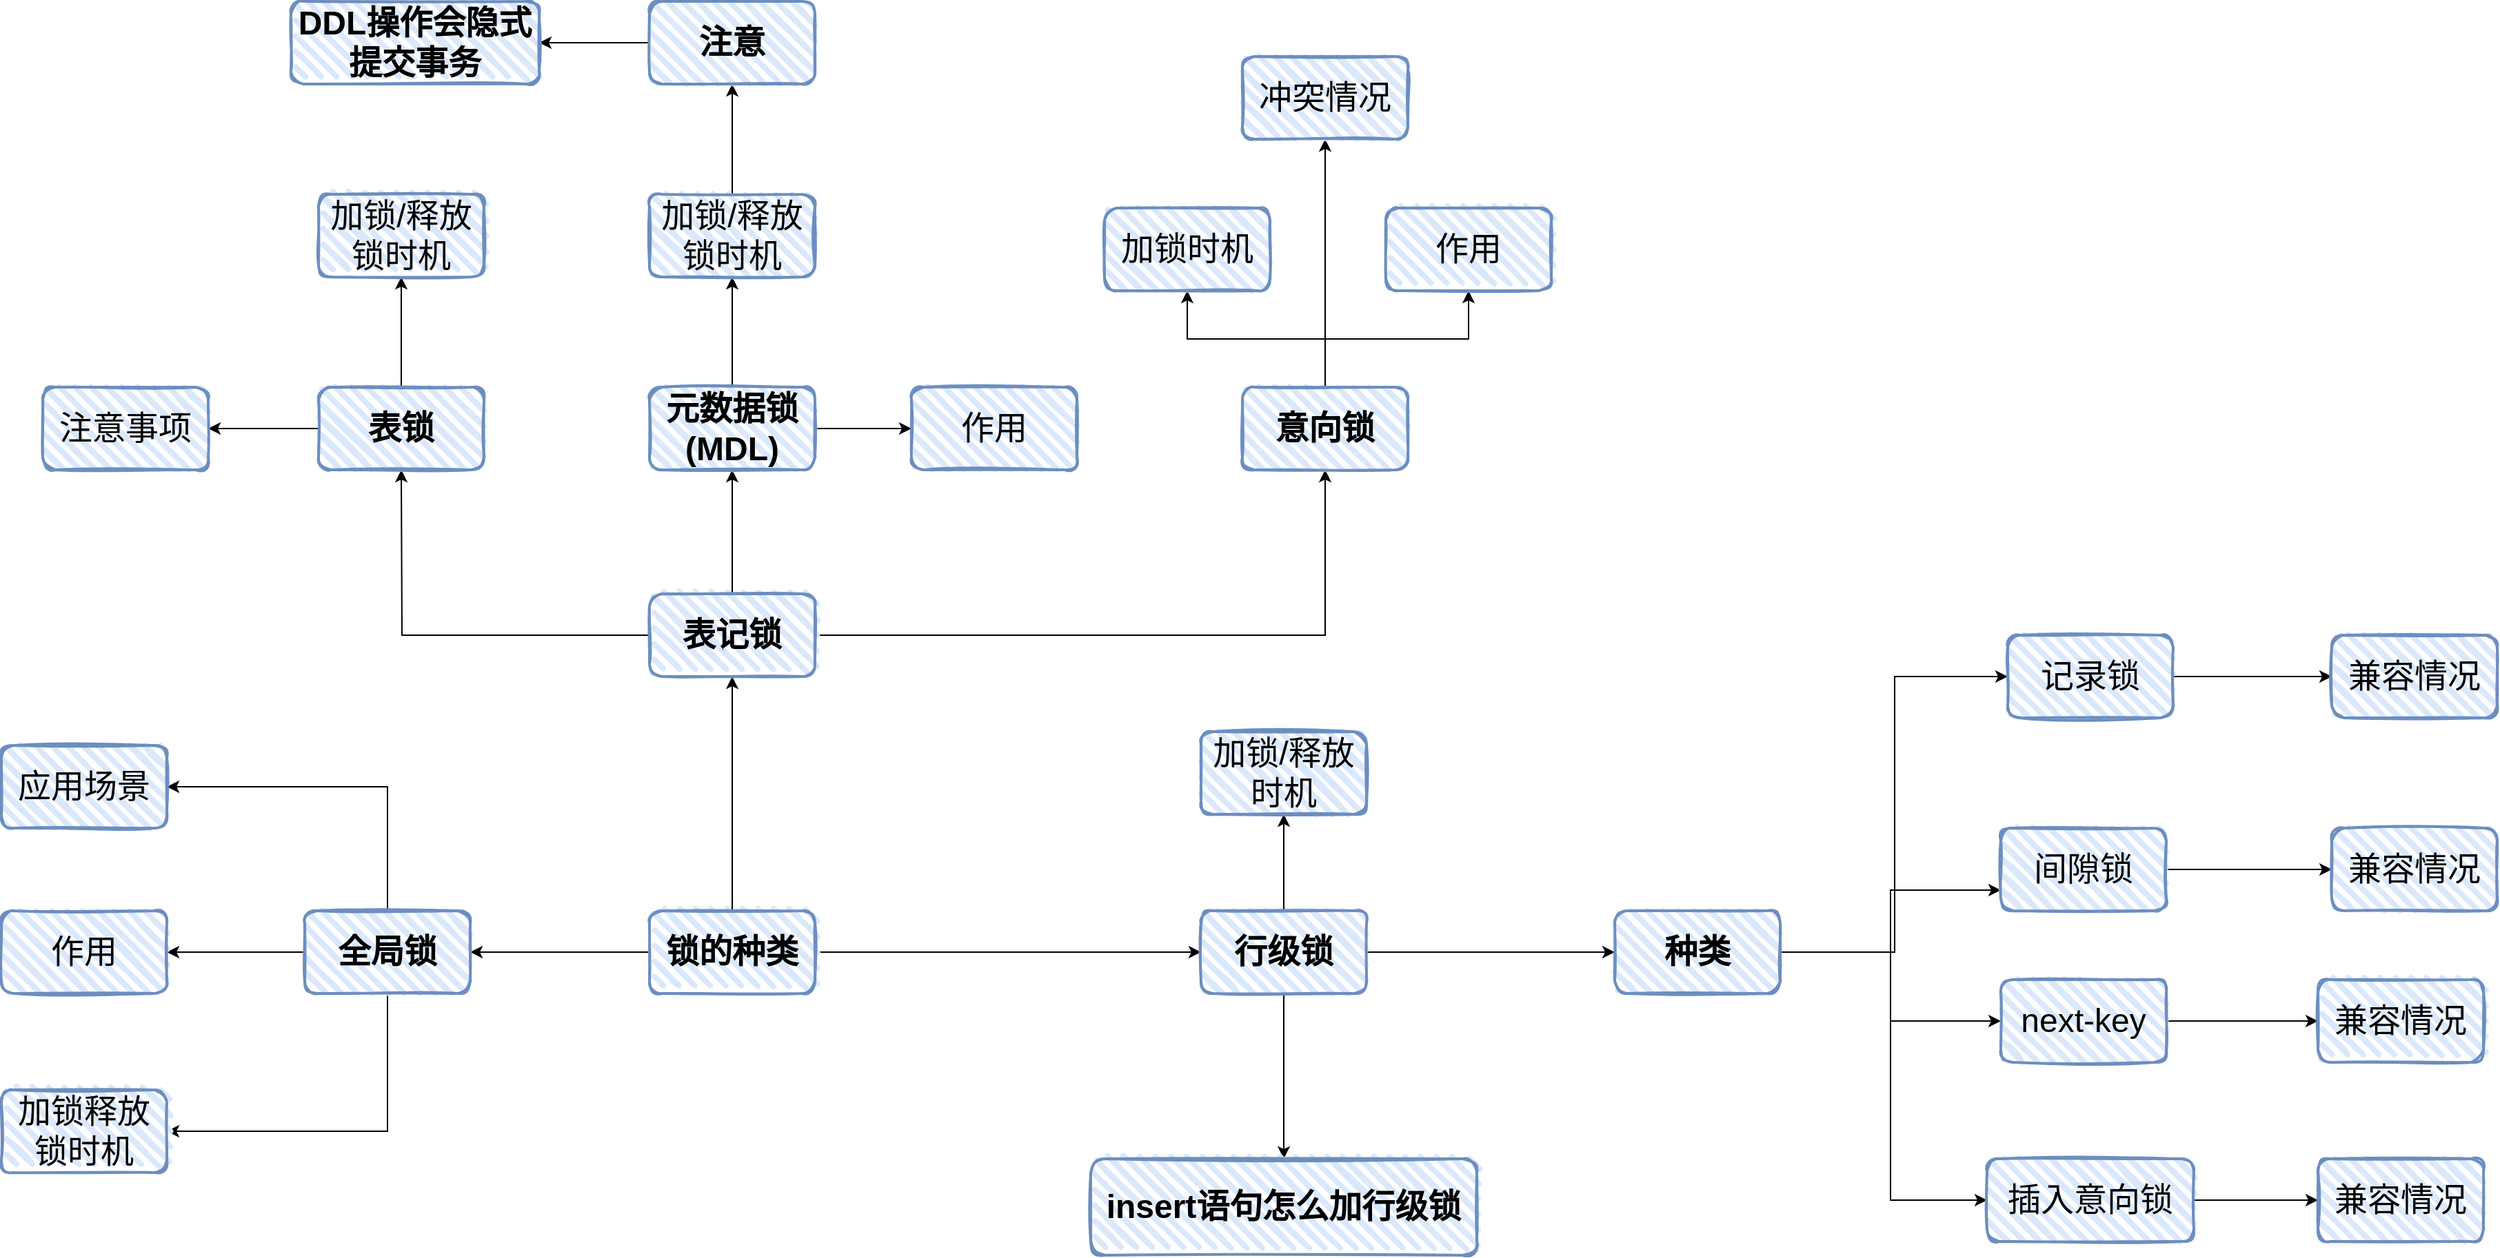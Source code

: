 <mxfile version="20.8.16" type="github">
  <diagram name="第 1 页" id="r5cK-pT8VghMxwK65-XA">
    <mxGraphModel dx="2155" dy="2587" grid="1" gridSize="10" guides="1" tooltips="1" connect="1" arrows="1" fold="1" page="1" pageScale="1" pageWidth="827" pageHeight="1169" math="0" shadow="0">
      <root>
        <mxCell id="0" />
        <mxCell id="1" parent="0" />
        <mxCell id="bR6cfnV8eUo6NcctjzLf-3" value="" style="edgeStyle=orthogonalEdgeStyle;rounded=0;orthogonalLoop=1;jettySize=auto;html=1;" edge="1" parent="1" source="bR6cfnV8eUo6NcctjzLf-1" target="bR6cfnV8eUo6NcctjzLf-2">
          <mxGeometry relative="1" as="geometry" />
        </mxCell>
        <mxCell id="bR6cfnV8eUo6NcctjzLf-22" style="edgeStyle=orthogonalEdgeStyle;rounded=0;orthogonalLoop=1;jettySize=auto;html=1;" edge="1" parent="1" source="bR6cfnV8eUo6NcctjzLf-1" target="bR6cfnV8eUo6NcctjzLf-6">
          <mxGeometry relative="1" as="geometry" />
        </mxCell>
        <mxCell id="bR6cfnV8eUo6NcctjzLf-82" style="edgeStyle=orthogonalEdgeStyle;rounded=0;orthogonalLoop=1;jettySize=auto;html=1;entryX=0;entryY=0.5;entryDx=0;entryDy=0;" edge="1" parent="1" source="bR6cfnV8eUo6NcctjzLf-1" target="bR6cfnV8eUo6NcctjzLf-27">
          <mxGeometry relative="1" as="geometry" />
        </mxCell>
        <mxCell id="bR6cfnV8eUo6NcctjzLf-1" value="锁的种类" style="whiteSpace=wrap;html=1;rounded=1;glass=0;sketch=1;fillWeight=4;hachureGap=8;hachureAngle=45;strokeColor=#6c8ebf;strokeWidth=2;fontFamily=Helvetica;fontSize=24;fontColor=default;fillColor=#dae8fc;fontStyle=1" vertex="1" parent="1">
          <mxGeometry x="-120" y="340" width="120" height="60" as="geometry" />
        </mxCell>
        <mxCell id="bR6cfnV8eUo6NcctjzLf-28" style="edgeStyle=orthogonalEdgeStyle;rounded=0;orthogonalLoop=1;jettySize=auto;html=1;" edge="1" parent="1" source="bR6cfnV8eUo6NcctjzLf-2">
          <mxGeometry relative="1" as="geometry">
            <mxPoint x="-300" y="20" as="targetPoint" />
          </mxGeometry>
        </mxCell>
        <mxCell id="bR6cfnV8eUo6NcctjzLf-33" value="" style="edgeStyle=orthogonalEdgeStyle;rounded=0;orthogonalLoop=1;jettySize=auto;html=1;" edge="1" parent="1" source="bR6cfnV8eUo6NcctjzLf-2" target="bR6cfnV8eUo6NcctjzLf-25">
          <mxGeometry relative="1" as="geometry" />
        </mxCell>
        <mxCell id="bR6cfnV8eUo6NcctjzLf-44" style="edgeStyle=orthogonalEdgeStyle;rounded=0;orthogonalLoop=1;jettySize=auto;html=1;entryX=0.5;entryY=1;entryDx=0;entryDy=0;" edge="1" parent="1" source="bR6cfnV8eUo6NcctjzLf-2" target="bR6cfnV8eUo6NcctjzLf-26">
          <mxGeometry relative="1" as="geometry" />
        </mxCell>
        <mxCell id="bR6cfnV8eUo6NcctjzLf-2" value="表记锁" style="whiteSpace=wrap;html=1;fontSize=24;fillColor=#dae8fc;strokeColor=#6c8ebf;rounded=1;glass=0;sketch=1;fillWeight=4;hachureGap=8;hachureAngle=45;strokeWidth=2;fontStyle=1;" vertex="1" parent="1">
          <mxGeometry x="-120" y="110" width="120" height="60" as="geometry" />
        </mxCell>
        <mxCell id="bR6cfnV8eUo6NcctjzLf-14" value="" style="edgeStyle=orthogonalEdgeStyle;rounded=0;orthogonalLoop=1;jettySize=auto;html=1;" edge="1" parent="1" source="bR6cfnV8eUo6NcctjzLf-6" target="bR6cfnV8eUo6NcctjzLf-13">
          <mxGeometry relative="1" as="geometry" />
        </mxCell>
        <mxCell id="bR6cfnV8eUo6NcctjzLf-20" style="edgeStyle=orthogonalEdgeStyle;rounded=0;orthogonalLoop=1;jettySize=auto;html=1;entryX=1;entryY=0.5;entryDx=0;entryDy=0;" edge="1" parent="1" source="bR6cfnV8eUo6NcctjzLf-6" target="bR6cfnV8eUo6NcctjzLf-16">
          <mxGeometry relative="1" as="geometry">
            <Array as="points">
              <mxPoint x="-310" y="250" />
            </Array>
          </mxGeometry>
        </mxCell>
        <mxCell id="bR6cfnV8eUo6NcctjzLf-21" style="edgeStyle=orthogonalEdgeStyle;rounded=0;orthogonalLoop=1;jettySize=auto;html=1;" edge="1" parent="1" source="bR6cfnV8eUo6NcctjzLf-6" target="bR6cfnV8eUo6NcctjzLf-12">
          <mxGeometry relative="1" as="geometry">
            <Array as="points">
              <mxPoint x="-310" y="500" />
            </Array>
          </mxGeometry>
        </mxCell>
        <mxCell id="bR6cfnV8eUo6NcctjzLf-6" value="全局锁" style="whiteSpace=wrap;html=1;rounded=1;glass=0;sketch=1;fillWeight=4;hachureGap=8;hachureAngle=45;strokeColor=#6c8ebf;strokeWidth=2;fontFamily=Helvetica;fontSize=24;fontColor=default;fillColor=#dae8fc;fontStyle=1" vertex="1" parent="1">
          <mxGeometry x="-370" y="340" width="120" height="60" as="geometry" />
        </mxCell>
        <mxCell id="bR6cfnV8eUo6NcctjzLf-12" value="加锁释放锁时机" style="whiteSpace=wrap;html=1;rounded=1;glass=0;sketch=1;fillWeight=4;hachureGap=8;hachureAngle=45;strokeColor=#6c8ebf;strokeWidth=2;fontFamily=Helvetica;fontSize=24;fontColor=default;fillColor=#dae8fc;" vertex="1" parent="1">
          <mxGeometry x="-590" y="470" width="120" height="60" as="geometry" />
        </mxCell>
        <mxCell id="bR6cfnV8eUo6NcctjzLf-13" value="作用" style="whiteSpace=wrap;html=1;fontSize=24;fillColor=#dae8fc;strokeColor=#6c8ebf;rounded=1;glass=0;sketch=1;fillWeight=4;hachureGap=8;hachureAngle=45;strokeWidth=2;" vertex="1" parent="1">
          <mxGeometry x="-590" y="340" width="120" height="60" as="geometry" />
        </mxCell>
        <mxCell id="bR6cfnV8eUo6NcctjzLf-16" value="应用场景" style="whiteSpace=wrap;html=1;rounded=1;glass=0;sketch=1;fillWeight=4;hachureGap=8;hachureAngle=45;strokeColor=#6c8ebf;strokeWidth=2;fontFamily=Helvetica;fontSize=24;fontColor=default;fillColor=#dae8fc;" vertex="1" parent="1">
          <mxGeometry x="-590" y="220" width="120" height="60" as="geometry" />
        </mxCell>
        <mxCell id="bR6cfnV8eUo6NcctjzLf-29" style="edgeStyle=orthogonalEdgeStyle;rounded=0;orthogonalLoop=1;jettySize=auto;html=1;" edge="1" parent="1" source="bR6cfnV8eUo6NcctjzLf-24" target="bR6cfnV8eUo6NcctjzLf-30">
          <mxGeometry relative="1" as="geometry">
            <mxPoint x="-470" y="-130" as="targetPoint" />
          </mxGeometry>
        </mxCell>
        <mxCell id="bR6cfnV8eUo6NcctjzLf-32" value="" style="edgeStyle=orthogonalEdgeStyle;rounded=0;orthogonalLoop=1;jettySize=auto;html=1;" edge="1" parent="1" source="bR6cfnV8eUo6NcctjzLf-24" target="bR6cfnV8eUo6NcctjzLf-31">
          <mxGeometry relative="1" as="geometry" />
        </mxCell>
        <mxCell id="bR6cfnV8eUo6NcctjzLf-24" value="表锁" style="whiteSpace=wrap;html=1;rounded=1;glass=0;sketch=1;fillWeight=4;hachureGap=8;hachureAngle=45;strokeColor=#6c8ebf;strokeWidth=2;fontFamily=Helvetica;fontSize=24;fontColor=default;fillColor=#dae8fc;fontStyle=1" vertex="1" parent="1">
          <mxGeometry x="-360" y="-40" width="120" height="60" as="geometry" />
        </mxCell>
        <mxCell id="bR6cfnV8eUo6NcctjzLf-35" value="" style="edgeStyle=orthogonalEdgeStyle;rounded=0;orthogonalLoop=1;jettySize=auto;html=1;" edge="1" parent="1" source="bR6cfnV8eUo6NcctjzLf-25" target="bR6cfnV8eUo6NcctjzLf-34">
          <mxGeometry relative="1" as="geometry" />
        </mxCell>
        <mxCell id="bR6cfnV8eUo6NcctjzLf-42" value="" style="edgeStyle=orthogonalEdgeStyle;rounded=0;orthogonalLoop=1;jettySize=auto;html=1;" edge="1" parent="1" source="bR6cfnV8eUo6NcctjzLf-25" target="bR6cfnV8eUo6NcctjzLf-41">
          <mxGeometry relative="1" as="geometry" />
        </mxCell>
        <mxCell id="bR6cfnV8eUo6NcctjzLf-25" value="元数据锁(MDL)" style="whiteSpace=wrap;html=1;rounded=1;glass=0;sketch=1;fillWeight=4;hachureGap=8;hachureAngle=45;strokeColor=#6c8ebf;strokeWidth=2;fontFamily=Helvetica;fontSize=24;fontColor=default;fillColor=#dae8fc;fontStyle=1" vertex="1" parent="1">
          <mxGeometry x="-120" y="-40" width="120" height="60" as="geometry" />
        </mxCell>
        <mxCell id="bR6cfnV8eUo6NcctjzLf-46" value="" style="edgeStyle=orthogonalEdgeStyle;rounded=0;orthogonalLoop=1;jettySize=auto;html=1;" edge="1" parent="1" source="bR6cfnV8eUo6NcctjzLf-26" target="bR6cfnV8eUo6NcctjzLf-45">
          <mxGeometry relative="1" as="geometry" />
        </mxCell>
        <mxCell id="bR6cfnV8eUo6NcctjzLf-48" value="" style="edgeStyle=orthogonalEdgeStyle;rounded=0;orthogonalLoop=1;jettySize=auto;html=1;" edge="1" parent="1" source="bR6cfnV8eUo6NcctjzLf-26" target="bR6cfnV8eUo6NcctjzLf-47">
          <mxGeometry relative="1" as="geometry" />
        </mxCell>
        <mxCell id="bR6cfnV8eUo6NcctjzLf-49" style="edgeStyle=orthogonalEdgeStyle;rounded=0;orthogonalLoop=1;jettySize=auto;html=1;" edge="1" parent="1" source="bR6cfnV8eUo6NcctjzLf-26">
          <mxGeometry relative="1" as="geometry">
            <mxPoint x="370" y="-220" as="targetPoint" />
          </mxGeometry>
        </mxCell>
        <mxCell id="bR6cfnV8eUo6NcctjzLf-26" value="意向锁" style="whiteSpace=wrap;html=1;rounded=1;glass=0;sketch=1;fillWeight=4;hachureGap=8;hachureAngle=45;strokeColor=#6c8ebf;strokeWidth=2;fontFamily=Helvetica;fontSize=24;fontColor=default;fillColor=#dae8fc;fontStyle=1" vertex="1" parent="1">
          <mxGeometry x="310" y="-40" width="120" height="60" as="geometry" />
        </mxCell>
        <mxCell id="bR6cfnV8eUo6NcctjzLf-56" style="edgeStyle=orthogonalEdgeStyle;rounded=0;orthogonalLoop=1;jettySize=auto;html=1;entryX=0.5;entryY=1;entryDx=0;entryDy=0;" edge="1" parent="1" source="bR6cfnV8eUo6NcctjzLf-27" target="bR6cfnV8eUo6NcctjzLf-55">
          <mxGeometry relative="1" as="geometry" />
        </mxCell>
        <mxCell id="bR6cfnV8eUo6NcctjzLf-58" value="" style="edgeStyle=orthogonalEdgeStyle;rounded=0;orthogonalLoop=1;jettySize=auto;html=1;" edge="1" parent="1" source="bR6cfnV8eUo6NcctjzLf-27" target="bR6cfnV8eUo6NcctjzLf-57">
          <mxGeometry relative="1" as="geometry" />
        </mxCell>
        <mxCell id="bR6cfnV8eUo6NcctjzLf-61" style="edgeStyle=orthogonalEdgeStyle;rounded=0;orthogonalLoop=1;jettySize=auto;html=1;entryX=0;entryY=0.5;entryDx=0;entryDy=0;" edge="1" parent="1" source="bR6cfnV8eUo6NcctjzLf-27" target="bR6cfnV8eUo6NcctjzLf-60">
          <mxGeometry relative="1" as="geometry" />
        </mxCell>
        <mxCell id="bR6cfnV8eUo6NcctjzLf-27" value="行级锁" style="whiteSpace=wrap;html=1;rounded=1;glass=0;sketch=1;fillWeight=4;hachureGap=8;hachureAngle=45;strokeColor=#6c8ebf;strokeWidth=2;fontFamily=Helvetica;fontSize=24;fontColor=default;fillColor=#dae8fc;fontStyle=1" vertex="1" parent="1">
          <mxGeometry x="280" y="340" width="120" height="60" as="geometry" />
        </mxCell>
        <mxCell id="bR6cfnV8eUo6NcctjzLf-30" value="加锁/释放锁时机" style="whiteSpace=wrap;html=1;rounded=1;glass=0;sketch=1;fillWeight=4;hachureGap=8;hachureAngle=45;strokeColor=#6c8ebf;strokeWidth=2;fontFamily=Helvetica;fontSize=24;fontColor=default;fillColor=#dae8fc;" vertex="1" parent="1">
          <mxGeometry x="-360" y="-180" width="120" height="60" as="geometry" />
        </mxCell>
        <mxCell id="bR6cfnV8eUo6NcctjzLf-31" value="注意事项" style="whiteSpace=wrap;html=1;fontSize=24;fillColor=#dae8fc;strokeColor=#6c8ebf;rounded=1;glass=0;sketch=1;fillWeight=4;hachureGap=8;hachureAngle=45;strokeWidth=2;" vertex="1" parent="1">
          <mxGeometry x="-560" y="-40" width="120" height="60" as="geometry" />
        </mxCell>
        <mxCell id="bR6cfnV8eUo6NcctjzLf-38" value="" style="edgeStyle=orthogonalEdgeStyle;rounded=0;orthogonalLoop=1;jettySize=auto;html=1;" edge="1" parent="1" source="bR6cfnV8eUo6NcctjzLf-34" target="bR6cfnV8eUo6NcctjzLf-37">
          <mxGeometry relative="1" as="geometry" />
        </mxCell>
        <mxCell id="bR6cfnV8eUo6NcctjzLf-34" value="加锁/释放锁时机" style="whiteSpace=wrap;html=1;rounded=1;glass=0;sketch=1;fillWeight=4;hachureGap=8;hachureAngle=45;strokeColor=#6c8ebf;strokeWidth=2;fontFamily=Helvetica;fontSize=24;fontColor=default;fillColor=#dae8fc;" vertex="1" parent="1">
          <mxGeometry x="-120" y="-180" width="120" height="60" as="geometry" />
        </mxCell>
        <mxCell id="bR6cfnV8eUo6NcctjzLf-40" value="" style="edgeStyle=orthogonalEdgeStyle;rounded=0;orthogonalLoop=1;jettySize=auto;html=1;" edge="1" parent="1" source="bR6cfnV8eUo6NcctjzLf-37" target="bR6cfnV8eUo6NcctjzLf-39">
          <mxGeometry relative="1" as="geometry" />
        </mxCell>
        <mxCell id="bR6cfnV8eUo6NcctjzLf-37" value="注意" style="whiteSpace=wrap;html=1;fontSize=24;fillColor=#dae8fc;strokeColor=#6c8ebf;rounded=1;glass=0;sketch=1;fillWeight=4;hachureGap=8;hachureAngle=45;strokeWidth=2;fontStyle=1" vertex="1" parent="1">
          <mxGeometry x="-120" y="-320" width="120" height="60" as="geometry" />
        </mxCell>
        <mxCell id="bR6cfnV8eUo6NcctjzLf-39" value="DDL操作会隐式提交事务" style="whiteSpace=wrap;html=1;fontSize=24;fillColor=#dae8fc;strokeColor=#6c8ebf;rounded=1;glass=0;sketch=1;fillWeight=4;hachureGap=8;hachureAngle=45;strokeWidth=2;fontStyle=1;" vertex="1" parent="1">
          <mxGeometry x="-380" y="-320" width="180" height="60" as="geometry" />
        </mxCell>
        <mxCell id="bR6cfnV8eUo6NcctjzLf-41" value="作用" style="whiteSpace=wrap;html=1;fontSize=24;fillColor=#dae8fc;strokeColor=#6c8ebf;rounded=1;glass=0;sketch=1;fillWeight=4;hachureGap=8;hachureAngle=45;strokeWidth=2;" vertex="1" parent="1">
          <mxGeometry x="70" y="-40" width="120" height="60" as="geometry" />
        </mxCell>
        <mxCell id="bR6cfnV8eUo6NcctjzLf-45" value="加锁时机" style="whiteSpace=wrap;html=1;fontSize=24;fillColor=#dae8fc;strokeColor=#6c8ebf;rounded=1;glass=0;sketch=1;fillWeight=4;hachureGap=8;hachureAngle=45;strokeWidth=2;fontStyle=0;" vertex="1" parent="1">
          <mxGeometry x="210" y="-170" width="120" height="60" as="geometry" />
        </mxCell>
        <mxCell id="bR6cfnV8eUo6NcctjzLf-47" value="作用" style="whiteSpace=wrap;html=1;fontSize=24;fillColor=#dae8fc;strokeColor=#6c8ebf;rounded=1;glass=0;sketch=1;fillWeight=4;hachureGap=8;hachureAngle=45;strokeWidth=2;fontStyle=0;" vertex="1" parent="1">
          <mxGeometry x="414" y="-170" width="120" height="60" as="geometry" />
        </mxCell>
        <mxCell id="bR6cfnV8eUo6NcctjzLf-53" value="冲突情况" style="whiteSpace=wrap;html=1;rounded=1;glass=0;sketch=1;fillWeight=4;hachureGap=8;hachureAngle=45;strokeColor=#6c8ebf;strokeWidth=2;fontFamily=Helvetica;fontSize=24;fontColor=default;fillColor=#dae8fc;" vertex="1" parent="1">
          <mxGeometry x="310" y="-280" width="120" height="60" as="geometry" />
        </mxCell>
        <mxCell id="bR6cfnV8eUo6NcctjzLf-55" value="加锁/释放时机" style="whiteSpace=wrap;html=1;rounded=1;glass=0;sketch=1;fillWeight=4;hachureGap=8;hachureAngle=45;strokeColor=#6c8ebf;strokeWidth=2;fontFamily=Helvetica;fontSize=24;fontColor=default;fillColor=#dae8fc;" vertex="1" parent="1">
          <mxGeometry x="280" y="210" width="120" height="60" as="geometry" />
        </mxCell>
        <mxCell id="bR6cfnV8eUo6NcctjzLf-57" value="insert语句怎么加行级锁" style="whiteSpace=wrap;html=1;fontSize=24;fillColor=#dae8fc;strokeColor=#6c8ebf;rounded=1;glass=0;sketch=1;fillWeight=4;hachureGap=8;hachureAngle=45;strokeWidth=2;fontStyle=1;" vertex="1" parent="1">
          <mxGeometry x="200" y="520" width="280" height="70" as="geometry" />
        </mxCell>
        <mxCell id="bR6cfnV8eUo6NcctjzLf-89" style="edgeStyle=orthogonalEdgeStyle;rounded=0;orthogonalLoop=1;jettySize=auto;html=1;entryX=0;entryY=0.75;entryDx=0;entryDy=0;" edge="1" parent="1" source="bR6cfnV8eUo6NcctjzLf-60" target="bR6cfnV8eUo6NcctjzLf-64">
          <mxGeometry relative="1" as="geometry" />
        </mxCell>
        <mxCell id="bR6cfnV8eUo6NcctjzLf-90" style="edgeStyle=orthogonalEdgeStyle;rounded=0;orthogonalLoop=1;jettySize=auto;html=1;entryX=0;entryY=0.5;entryDx=0;entryDy=0;" edge="1" parent="1" source="bR6cfnV8eUo6NcctjzLf-60" target="bR6cfnV8eUo6NcctjzLf-63">
          <mxGeometry relative="1" as="geometry">
            <Array as="points">
              <mxPoint x="783" y="370" />
              <mxPoint x="783" y="170" />
            </Array>
          </mxGeometry>
        </mxCell>
        <mxCell id="bR6cfnV8eUo6NcctjzLf-91" style="edgeStyle=orthogonalEdgeStyle;rounded=0;orthogonalLoop=1;jettySize=auto;html=1;entryX=0;entryY=0.5;entryDx=0;entryDy=0;" edge="1" parent="1" source="bR6cfnV8eUo6NcctjzLf-60" target="bR6cfnV8eUo6NcctjzLf-65">
          <mxGeometry relative="1" as="geometry" />
        </mxCell>
        <mxCell id="bR6cfnV8eUo6NcctjzLf-92" style="edgeStyle=orthogonalEdgeStyle;rounded=0;orthogonalLoop=1;jettySize=auto;html=1;entryX=0;entryY=0.5;entryDx=0;entryDy=0;" edge="1" parent="1" source="bR6cfnV8eUo6NcctjzLf-60" target="bR6cfnV8eUo6NcctjzLf-78">
          <mxGeometry relative="1" as="geometry">
            <Array as="points">
              <mxPoint x="780" y="370" />
              <mxPoint x="780" y="550" />
            </Array>
          </mxGeometry>
        </mxCell>
        <mxCell id="bR6cfnV8eUo6NcctjzLf-60" value="种类" style="whiteSpace=wrap;html=1;rounded=1;glass=0;sketch=1;fillWeight=4;hachureGap=8;hachureAngle=45;strokeColor=#6c8ebf;strokeWidth=2;fontFamily=Helvetica;fontSize=24;fontColor=default;fillColor=#dae8fc;fontStyle=1" vertex="1" parent="1">
          <mxGeometry x="580" y="340" width="120" height="60" as="geometry" />
        </mxCell>
        <mxCell id="bR6cfnV8eUo6NcctjzLf-94" style="edgeStyle=orthogonalEdgeStyle;rounded=0;orthogonalLoop=1;jettySize=auto;html=1;entryX=0;entryY=0.5;entryDx=0;entryDy=0;" edge="1" parent="1" source="bR6cfnV8eUo6NcctjzLf-63" target="bR6cfnV8eUo6NcctjzLf-74">
          <mxGeometry relative="1" as="geometry" />
        </mxCell>
        <mxCell id="bR6cfnV8eUo6NcctjzLf-63" value="记录锁" style="whiteSpace=wrap;html=1;rounded=1;glass=0;sketch=1;fillWeight=4;hachureGap=8;hachureAngle=45;strokeColor=#6c8ebf;strokeWidth=2;fontFamily=Helvetica;fontSize=24;fontColor=default;fillColor=#dae8fc;" vertex="1" parent="1">
          <mxGeometry x="865" y="140" width="120" height="60" as="geometry" />
        </mxCell>
        <mxCell id="bR6cfnV8eUo6NcctjzLf-93" value="" style="edgeStyle=orthogonalEdgeStyle;rounded=0;orthogonalLoop=1;jettySize=auto;html=1;" edge="1" parent="1" source="bR6cfnV8eUo6NcctjzLf-64" target="bR6cfnV8eUo6NcctjzLf-88">
          <mxGeometry relative="1" as="geometry">
            <Array as="points">
              <mxPoint x="1060" y="310" />
              <mxPoint x="1060" y="310" />
            </Array>
          </mxGeometry>
        </mxCell>
        <mxCell id="bR6cfnV8eUo6NcctjzLf-64" value="间隙锁" style="whiteSpace=wrap;html=1;rounded=1;glass=0;sketch=1;fillWeight=4;hachureGap=8;hachureAngle=45;strokeColor=#6c8ebf;strokeWidth=2;fontFamily=Helvetica;fontSize=24;fontColor=default;fillColor=#dae8fc;" vertex="1" parent="1">
          <mxGeometry x="860" y="280" width="120" height="60" as="geometry" />
        </mxCell>
        <mxCell id="bR6cfnV8eUo6NcctjzLf-95" style="edgeStyle=orthogonalEdgeStyle;rounded=0;orthogonalLoop=1;jettySize=auto;html=1;entryX=0;entryY=0.5;entryDx=0;entryDy=0;" edge="1" parent="1" source="bR6cfnV8eUo6NcctjzLf-65" target="bR6cfnV8eUo6NcctjzLf-86">
          <mxGeometry relative="1" as="geometry" />
        </mxCell>
        <mxCell id="bR6cfnV8eUo6NcctjzLf-65" value="next-key" style="whiteSpace=wrap;html=1;rounded=1;glass=0;sketch=1;fillWeight=4;hachureGap=8;hachureAngle=45;strokeColor=#6c8ebf;strokeWidth=2;fontFamily=Helvetica;fontSize=24;fontColor=default;fillColor=#dae8fc;" vertex="1" parent="1">
          <mxGeometry x="860" y="390" width="120" height="60" as="geometry" />
        </mxCell>
        <mxCell id="bR6cfnV8eUo6NcctjzLf-74" value="兼容情况" style="whiteSpace=wrap;html=1;fontSize=24;fillColor=#dae8fc;strokeColor=#6c8ebf;rounded=1;glass=0;sketch=1;fillWeight=4;hachureGap=8;hachureAngle=45;strokeWidth=2;" vertex="1" parent="1">
          <mxGeometry x="1100" y="140" width="120" height="60" as="geometry" />
        </mxCell>
        <mxCell id="bR6cfnV8eUo6NcctjzLf-96" style="edgeStyle=orthogonalEdgeStyle;rounded=0;orthogonalLoop=1;jettySize=auto;html=1;" edge="1" parent="1" source="bR6cfnV8eUo6NcctjzLf-78" target="bR6cfnV8eUo6NcctjzLf-87">
          <mxGeometry relative="1" as="geometry" />
        </mxCell>
        <mxCell id="bR6cfnV8eUo6NcctjzLf-78" value="插入意向锁" style="whiteSpace=wrap;html=1;rounded=1;glass=0;sketch=1;fillWeight=4;hachureGap=8;hachureAngle=45;strokeColor=#6c8ebf;strokeWidth=2;fontFamily=Helvetica;fontSize=24;fontColor=default;fillColor=#dae8fc;" vertex="1" parent="1">
          <mxGeometry x="850" y="520" width="150" height="60" as="geometry" />
        </mxCell>
        <mxCell id="bR6cfnV8eUo6NcctjzLf-86" value="兼容情况" style="whiteSpace=wrap;html=1;fontSize=24;fillColor=#dae8fc;strokeColor=#6c8ebf;rounded=1;glass=0;sketch=1;fillWeight=4;hachureGap=8;hachureAngle=45;strokeWidth=2;" vertex="1" parent="1">
          <mxGeometry x="1090" y="390" width="120" height="60" as="geometry" />
        </mxCell>
        <mxCell id="bR6cfnV8eUo6NcctjzLf-87" value="兼容情况" style="whiteSpace=wrap;html=1;fontSize=24;fillColor=#dae8fc;strokeColor=#6c8ebf;rounded=1;glass=0;sketch=1;fillWeight=4;hachureGap=8;hachureAngle=45;strokeWidth=2;" vertex="1" parent="1">
          <mxGeometry x="1090" y="520" width="120" height="60" as="geometry" />
        </mxCell>
        <mxCell id="bR6cfnV8eUo6NcctjzLf-88" value="兼容情况" style="whiteSpace=wrap;html=1;fontSize=24;fillColor=#dae8fc;strokeColor=#6c8ebf;rounded=1;glass=0;sketch=1;fillWeight=4;hachureGap=8;hachureAngle=45;strokeWidth=2;" vertex="1" parent="1">
          <mxGeometry x="1100" y="280" width="120" height="60" as="geometry" />
        </mxCell>
      </root>
    </mxGraphModel>
  </diagram>
</mxfile>
